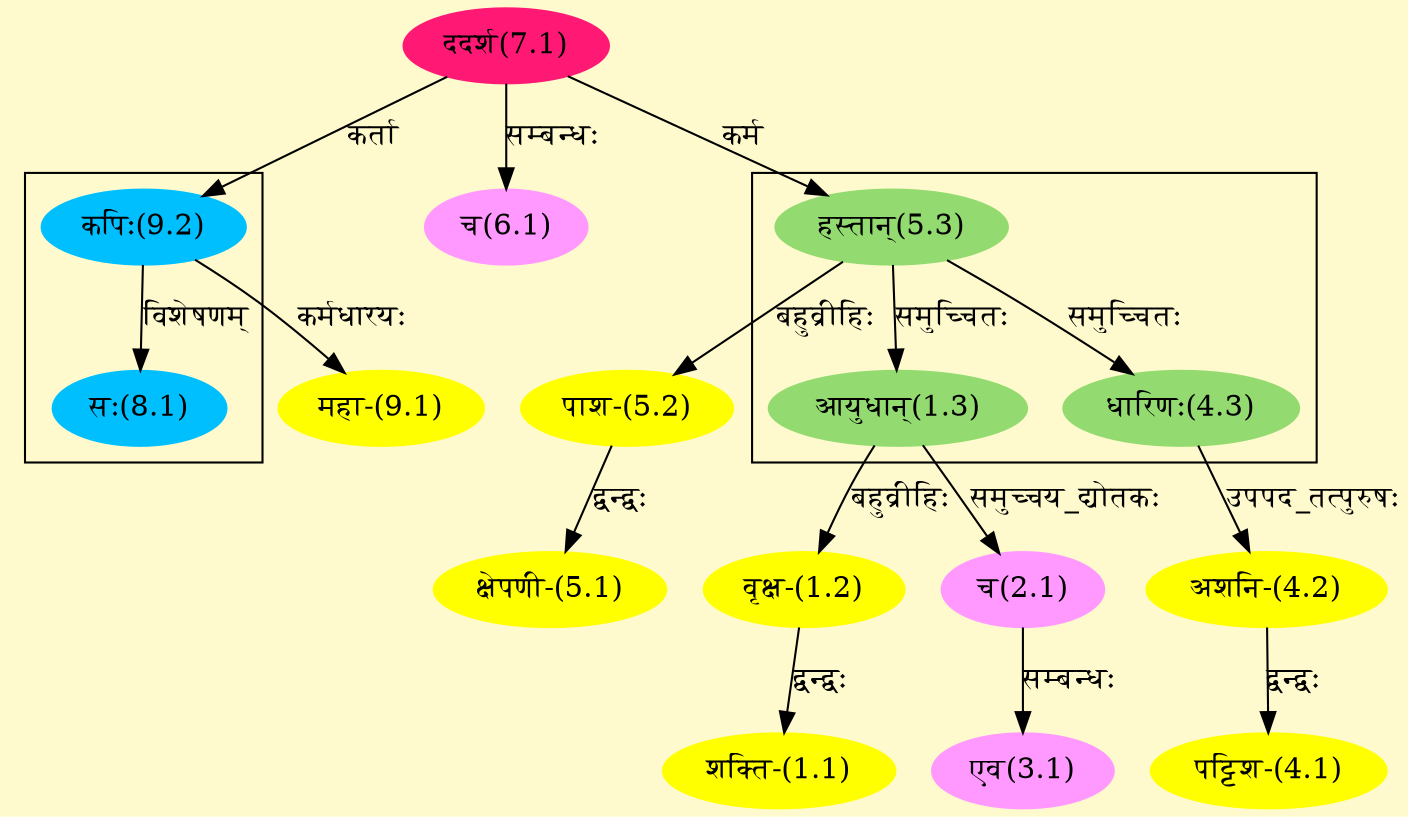 digraph G{
rankdir=BT;
 compound=true;
 bgcolor="lemonchiffon1";

subgraph cluster_1{
Node1_3 [style=filled, color="#93DB70" label = "आयुधान्(1.3)"]
Node5_3 [style=filled, color="#93DB70" label = "हस्तान्(5.3)"]
Node4_3 [style=filled, color="#93DB70" label = "धारिणः(4.3)"]

}

subgraph cluster_2{
Node8_1 [style=filled, color="#00BFFF" label = "सः(8.1)"]
Node9_2 [style=filled, color="#00BFFF" label = "कपिः(9.2)"]

}
Node1_1 [style=filled, color="#FFFF00" label = "शक्ति-(1.1)"]
Node1_2 [style=filled, color="#FFFF00" label = "वृक्ष-(1.2)"]
Node1_3 [style=filled, color="#93DB70" label = "आयुधान्(1.3)"]
Node2_1 [style=filled, color="#FF99FF" label = "च(2.1)"]
Node3_1 [style=filled, color="#FF99FF" label = "एव(3.1)"]
Node4_1 [style=filled, color="#FFFF00" label = "पट्टिश-(4.1)"]
Node4_2 [style=filled, color="#FFFF00" label = "अशनि-(4.2)"]
Node4_3 [style=filled, color="#93DB70" label = "धारिणः(4.3)"]
Node5_1 [style=filled, color="#FFFF00" label = "क्षेपणी-(5.1)"]
Node5_2 [style=filled, color="#FFFF00" label = "पाश-(5.2)"]
Node5_3 [style=filled, color="#93DB70" label = "हस्तान्(5.3)"]
Node7_1 [style=filled, color="#FF1975" label = "ददर्श(7.1)"]
Node6_1 [style=filled, color="#FF99FF" label = "च(6.1)"]
Node [style=filled, color="" label = "()"]
Node9_1 [style=filled, color="#FFFF00" label = "महा-(9.1)"]
Node9_2 [style=filled, color="#00BFFF" label = "कपिः(9.2)"]
/* Start of Relations section */

Node1_1 -> Node1_2 [  label="द्वन्द्वः"  dir="back" ]
Node1_2 -> Node1_3 [  label="बहुव्रीहिः"  dir="back" ]
Node1_3 -> Node5_3 [  label="समुच्चितः"  dir="back" ]
Node2_1 -> Node1_3 [  label="समुच्चय_द्योतकः"  dir="back" ]
Node3_1 -> Node2_1 [  label="सम्बन्धः"  dir="back" ]
Node4_1 -> Node4_2 [  label="द्वन्द्वः"  dir="back" ]
Node4_2 -> Node4_3 [  label="उपपद_तत्पुरुषः"  dir="back" ]
Node4_3 -> Node5_3 [  label="समुच्चितः"  dir="back" ]
Node5_1 -> Node5_2 [  label="द्वन्द्वः"  dir="back" ]
Node5_2 -> Node5_3 [  label="बहुव्रीहिः"  dir="back" ]
Node5_3 -> Node7_1 [  label="कर्म"  dir="back" ]
Node6_1 -> Node7_1 [  label="सम्बन्धः"  dir="back" ]
Node8_1 -> Node9_2 [  label="विशेषणम्"  dir="back" ]
Node9_1 -> Node9_2 [  label="कर्मधारयः"  dir="back" ]
Node9_2 -> Node7_1 [  label="कर्ता"  dir="back" ]
}

